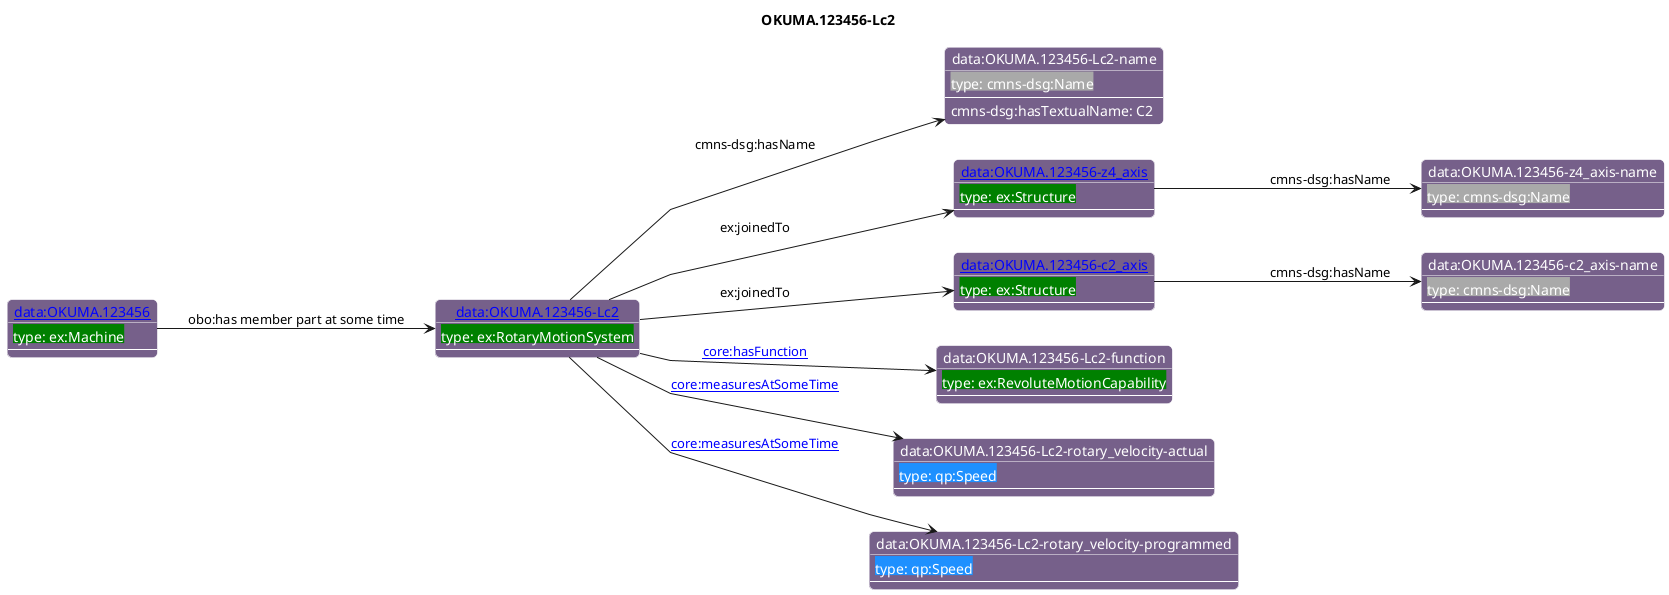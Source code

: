 @startuml
skinparam linetype polyline
left to right direction
title OKUMA.123456-Lc2

skinparam roundCorner 10

skinparam object {
  BackgroundColor 76608A
  fontColor White
  BorderColor White 
  FontName Helvetica   
}

skinparam class{
   BackgroundColor White
   fontColor black
   FontStyle bold
   FontName Helvetica
}

object "[[./OKUMA.123456-Lc2.html data:OKUMA.123456-Lc2]]" as o1 #76608A {
 <back:#Green>type: ex:RotaryMotionSystem</back> 
---
 }
object "data:OKUMA.123456-Lc2-name" as o2 #76608A {
 <back:#DarkGrey>type: cmns-dsg:Name</back> 
---
 }
object "[[./OKUMA.123456-z4_axis.html data:OKUMA.123456-z4_axis]]" as o3 #76608A {
 <back:#Green>type: ex:Structure</back> 
---
 }
object "data:OKUMA.123456-z4_axis-name" as o4 #76608A {
 <back:#DarkGrey>type: cmns-dsg:Name</back> 
---
 }
object "[[./OKUMA.123456-c2_axis.html data:OKUMA.123456-c2_axis]]" as o5 #76608A {
 <back:#Green>type: ex:Structure</back> 
---
 }
object "data:OKUMA.123456-c2_axis-name" as o6 #76608A {
 <back:#DarkGrey>type: cmns-dsg:Name</back> 
---
 }
object "data:OKUMA.123456-Lc2-function" as o7 #76608A {
 <back:#Green>type: ex:RevoluteMotionCapability</back> 
---
 }
object "data:OKUMA.123456-Lc2-rotary_velocity-actual" as o8 #76608A {
 <back:#1E90FF>type: qp:Speed</back> 
---
 }
object "data:OKUMA.123456-Lc2-rotary_velocity-programmed" as o9 #76608A {
 <back:#1E90FF>type: qp:Speed</back> 
---
 }
object "[[./OKUMA.123456.html data:OKUMA.123456]]" as o10 #76608A {
 <back:#Green>type: ex:Machine</back> 
---
 }
o1 --> o2 : cmns-dsg:hasName
o2 : cmns-dsg:hasTextualName: C2
o1 --> o3 : ex:joinedTo
o3 --> o4 : cmns-dsg:hasName
o1 --> o5 : ex:joinedTo
o5 --> o6 : cmns-dsg:hasName
o1 --> o7 : [[https://spec.industrialontologies.org/ontology/core/Core/hasFunction core:hasFunction]]
o1 --> o8 : [[https://spec.industrialontologies.org/ontology/core/Core/measuresAtSomeTime core:measuresAtSomeTime]]
o1 --> o9 : [[https://spec.industrialontologies.org/ontology/core/Core/measuresAtSomeTime core:measuresAtSomeTime]]
o10 --> o1 : obo:has member part at some time
@enduml
